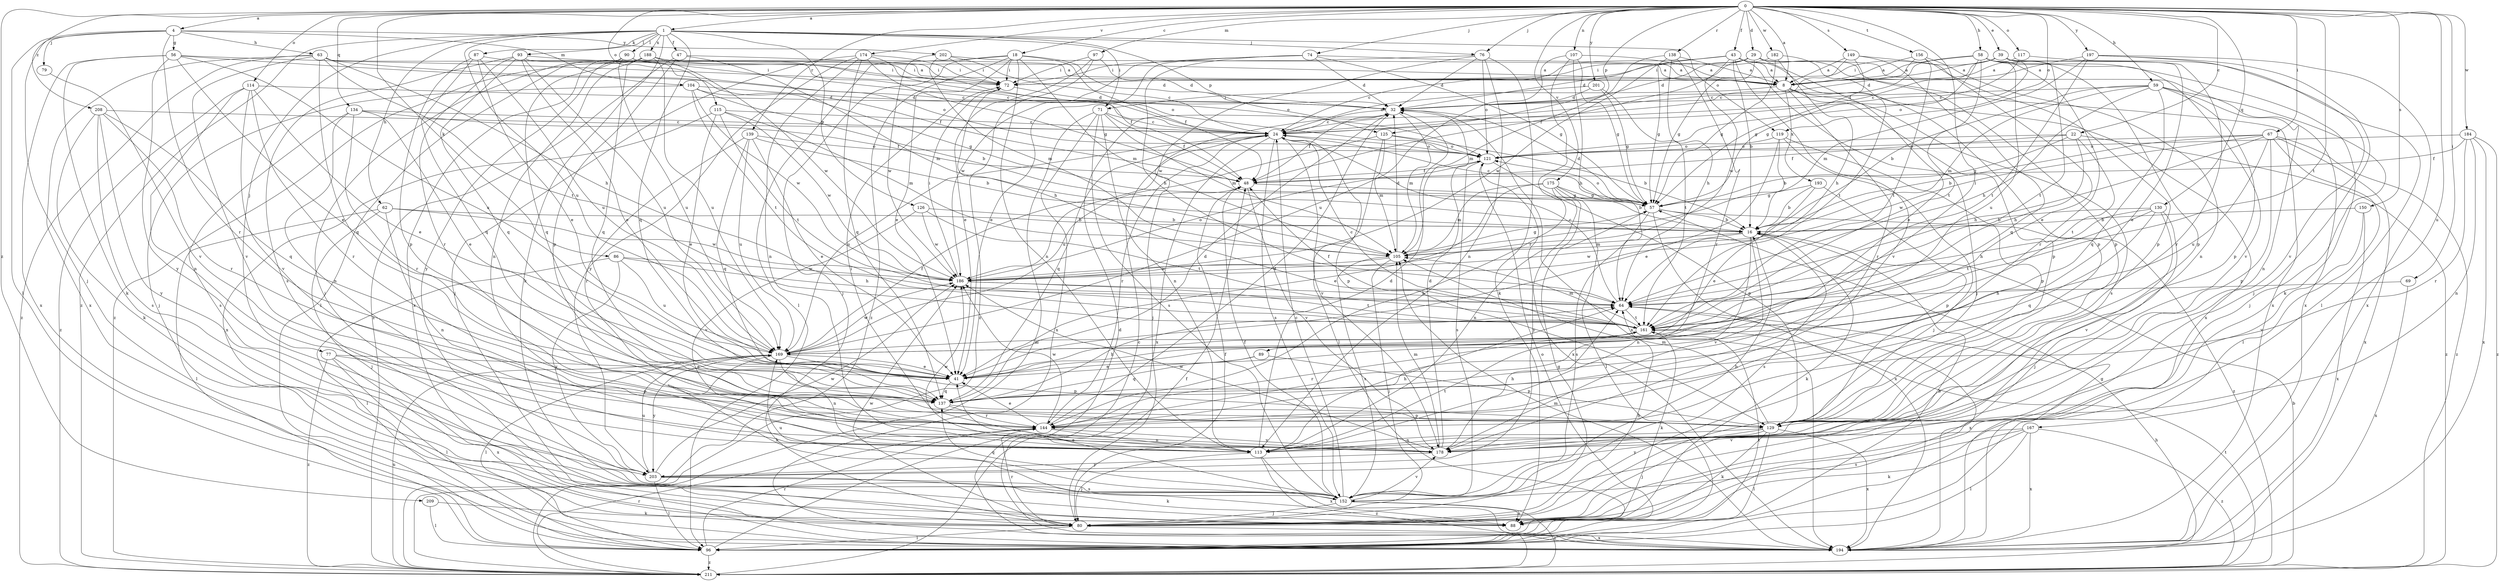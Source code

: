 strict digraph  {
0;
1;
4;
8;
16;
18;
22;
24;
29;
32;
39;
41;
43;
47;
48;
56;
57;
58;
59;
62;
63;
64;
67;
69;
71;
72;
74;
76;
77;
79;
80;
86;
87;
88;
89;
90;
93;
96;
97;
104;
105;
107;
113;
114;
115;
117;
119;
121;
125;
126;
129;
130;
134;
137;
138;
139;
144;
149;
150;
152;
156;
161;
167;
169;
174;
175;
178;
182;
184;
186;
188;
193;
194;
197;
201;
202;
203;
208;
209;
211;
0 -> 1  [label=a];
0 -> 4  [label=a];
0 -> 8  [label=a];
0 -> 18  [label=c];
0 -> 22  [label=c];
0 -> 29  [label=d];
0 -> 39  [label=e];
0 -> 43  [label=f];
0 -> 58  [label=h];
0 -> 59  [label=h];
0 -> 67  [label=i];
0 -> 69  [label=i];
0 -> 74  [label=j];
0 -> 76  [label=j];
0 -> 86  [label=k];
0 -> 89  [label=l];
0 -> 97  [label=m];
0 -> 107  [label=n];
0 -> 114  [label=o];
0 -> 115  [label=o];
0 -> 117  [label=o];
0 -> 119  [label=o];
0 -> 125  [label=p];
0 -> 130  [label=q];
0 -> 134  [label=q];
0 -> 138  [label=r];
0 -> 139  [label=r];
0 -> 149  [label=s];
0 -> 150  [label=s];
0 -> 156  [label=t];
0 -> 161  [label=t];
0 -> 167  [label=u];
0 -> 174  [label=v];
0 -> 175  [label=v];
0 -> 182  [label=w];
0 -> 184  [label=w];
0 -> 197  [label=y];
0 -> 201  [label=y];
0 -> 208  [label=z];
0 -> 209  [label=z];
1 -> 47  [label=f];
1 -> 62  [label=h];
1 -> 71  [label=i];
1 -> 76  [label=j];
1 -> 77  [label=j];
1 -> 87  [label=k];
1 -> 88  [label=k];
1 -> 90  [label=l];
1 -> 93  [label=l];
1 -> 119  [label=o];
1 -> 125  [label=p];
1 -> 126  [label=p];
1 -> 137  [label=q];
1 -> 169  [label=u];
1 -> 188  [label=x];
1 -> 211  [label=z];
4 -> 56  [label=g];
4 -> 63  [label=h];
4 -> 79  [label=j];
4 -> 80  [label=j];
4 -> 96  [label=l];
4 -> 104  [label=m];
4 -> 144  [label=r];
4 -> 202  [label=y];
8 -> 71  [label=i];
8 -> 129  [label=p];
8 -> 144  [label=r];
8 -> 152  [label=s];
8 -> 193  [label=x];
8 -> 194  [label=x];
16 -> 88  [label=k];
16 -> 105  [label=m];
16 -> 113  [label=n];
16 -> 152  [label=s];
16 -> 178  [label=v];
16 -> 186  [label=w];
18 -> 32  [label=d];
18 -> 41  [label=e];
18 -> 48  [label=f];
18 -> 72  [label=i];
18 -> 80  [label=j];
18 -> 96  [label=l];
18 -> 105  [label=m];
18 -> 113  [label=n];
18 -> 211  [label=z];
22 -> 48  [label=f];
22 -> 57  [label=g];
22 -> 64  [label=h];
22 -> 121  [label=o];
22 -> 161  [label=t];
22 -> 211  [label=z];
24 -> 121  [label=o];
24 -> 129  [label=p];
24 -> 137  [label=q];
24 -> 144  [label=r];
24 -> 152  [label=s];
24 -> 169  [label=u];
24 -> 178  [label=v];
24 -> 194  [label=x];
29 -> 32  [label=d];
29 -> 41  [label=e];
29 -> 48  [label=f];
29 -> 57  [label=g];
29 -> 72  [label=i];
29 -> 129  [label=p];
29 -> 194  [label=x];
32 -> 24  [label=c];
32 -> 48  [label=f];
32 -> 80  [label=j];
32 -> 105  [label=m];
32 -> 194  [label=x];
39 -> 8  [label=a];
39 -> 24  [label=c];
39 -> 41  [label=e];
39 -> 72  [label=i];
39 -> 121  [label=o];
39 -> 144  [label=r];
39 -> 161  [label=t];
41 -> 137  [label=q];
43 -> 8  [label=a];
43 -> 16  [label=b];
43 -> 24  [label=c];
43 -> 32  [label=d];
43 -> 57  [label=g];
43 -> 80  [label=j];
43 -> 129  [label=p];
43 -> 178  [label=v];
43 -> 186  [label=w];
43 -> 194  [label=x];
47 -> 72  [label=i];
47 -> 105  [label=m];
47 -> 129  [label=p];
47 -> 211  [label=z];
48 -> 57  [label=g];
48 -> 178  [label=v];
56 -> 24  [label=c];
56 -> 41  [label=e];
56 -> 72  [label=i];
56 -> 88  [label=k];
56 -> 169  [label=u];
56 -> 194  [label=x];
56 -> 203  [label=y];
57 -> 16  [label=b];
57 -> 24  [label=c];
57 -> 32  [label=d];
57 -> 121  [label=o];
57 -> 152  [label=s];
57 -> 194  [label=x];
57 -> 211  [label=z];
58 -> 8  [label=a];
58 -> 24  [label=c];
58 -> 57  [label=g];
58 -> 88  [label=k];
58 -> 129  [label=p];
58 -> 144  [label=r];
58 -> 161  [label=t];
58 -> 169  [label=u];
58 -> 178  [label=v];
59 -> 16  [label=b];
59 -> 32  [label=d];
59 -> 64  [label=h];
59 -> 80  [label=j];
59 -> 105  [label=m];
59 -> 113  [label=n];
59 -> 129  [label=p];
59 -> 137  [label=q];
62 -> 16  [label=b];
62 -> 80  [label=j];
62 -> 96  [label=l];
62 -> 113  [label=n];
62 -> 186  [label=w];
63 -> 8  [label=a];
63 -> 48  [label=f];
63 -> 64  [label=h];
63 -> 137  [label=q];
63 -> 161  [label=t];
63 -> 178  [label=v];
63 -> 194  [label=x];
63 -> 211  [label=z];
64 -> 24  [label=c];
64 -> 161  [label=t];
64 -> 194  [label=x];
67 -> 16  [label=b];
67 -> 64  [label=h];
67 -> 96  [label=l];
67 -> 121  [label=o];
67 -> 129  [label=p];
67 -> 169  [label=u];
67 -> 186  [label=w];
67 -> 194  [label=x];
67 -> 211  [label=z];
69 -> 64  [label=h];
69 -> 194  [label=x];
71 -> 24  [label=c];
71 -> 48  [label=f];
71 -> 105  [label=m];
71 -> 113  [label=n];
71 -> 152  [label=s];
71 -> 194  [label=x];
71 -> 211  [label=z];
72 -> 32  [label=d];
72 -> 64  [label=h];
74 -> 8  [label=a];
74 -> 32  [label=d];
74 -> 41  [label=e];
74 -> 57  [label=g];
74 -> 64  [label=h];
74 -> 186  [label=w];
76 -> 32  [label=d];
76 -> 72  [label=i];
76 -> 88  [label=k];
76 -> 113  [label=n];
76 -> 121  [label=o];
76 -> 186  [label=w];
77 -> 41  [label=e];
77 -> 96  [label=l];
77 -> 129  [label=p];
77 -> 194  [label=x];
77 -> 211  [label=z];
79 -> 178  [label=v];
80 -> 48  [label=f];
80 -> 57  [label=g];
80 -> 64  [label=h];
80 -> 96  [label=l];
80 -> 144  [label=r];
80 -> 186  [label=w];
80 -> 194  [label=x];
86 -> 64  [label=h];
86 -> 96  [label=l];
86 -> 169  [label=u];
86 -> 186  [label=w];
86 -> 203  [label=y];
87 -> 8  [label=a];
87 -> 41  [label=e];
87 -> 129  [label=p];
87 -> 137  [label=q];
87 -> 169  [label=u];
89 -> 41  [label=e];
89 -> 129  [label=p];
89 -> 137  [label=q];
90 -> 24  [label=c];
90 -> 72  [label=i];
90 -> 121  [label=o];
90 -> 137  [label=q];
90 -> 169  [label=u];
90 -> 211  [label=z];
93 -> 8  [label=a];
93 -> 41  [label=e];
93 -> 121  [label=o];
93 -> 137  [label=q];
93 -> 144  [label=r];
93 -> 152  [label=s];
93 -> 169  [label=u];
96 -> 16  [label=b];
96 -> 32  [label=d];
96 -> 121  [label=o];
96 -> 144  [label=r];
96 -> 161  [label=t];
96 -> 211  [label=z];
97 -> 32  [label=d];
97 -> 41  [label=e];
97 -> 72  [label=i];
97 -> 211  [label=z];
104 -> 16  [label=b];
104 -> 32  [label=d];
104 -> 57  [label=g];
104 -> 80  [label=j];
104 -> 161  [label=t];
104 -> 186  [label=w];
105 -> 32  [label=d];
105 -> 57  [label=g];
105 -> 80  [label=j];
105 -> 152  [label=s];
105 -> 186  [label=w];
107 -> 8  [label=a];
107 -> 57  [label=g];
107 -> 64  [label=h];
107 -> 144  [label=r];
107 -> 169  [label=u];
113 -> 32  [label=d];
113 -> 64  [label=h];
113 -> 80  [label=j];
113 -> 161  [label=t];
113 -> 186  [label=w];
113 -> 194  [label=x];
113 -> 211  [label=z];
114 -> 32  [label=d];
114 -> 41  [label=e];
114 -> 113  [label=n];
114 -> 144  [label=r];
114 -> 178  [label=v];
114 -> 211  [label=z];
115 -> 24  [label=c];
115 -> 41  [label=e];
115 -> 105  [label=m];
115 -> 161  [label=t];
115 -> 186  [label=w];
115 -> 194  [label=x];
117 -> 8  [label=a];
117 -> 24  [label=c];
117 -> 96  [label=l];
119 -> 16  [label=b];
119 -> 41  [label=e];
119 -> 80  [label=j];
119 -> 121  [label=o];
119 -> 129  [label=p];
121 -> 48  [label=f];
121 -> 129  [label=p];
121 -> 152  [label=s];
121 -> 194  [label=x];
125 -> 16  [label=b];
125 -> 96  [label=l];
125 -> 105  [label=m];
125 -> 121  [label=o];
125 -> 169  [label=u];
126 -> 16  [label=b];
126 -> 161  [label=t];
126 -> 178  [label=v];
126 -> 186  [label=w];
129 -> 80  [label=j];
129 -> 88  [label=k];
129 -> 96  [label=l];
129 -> 105  [label=m];
129 -> 113  [label=n];
129 -> 194  [label=x];
129 -> 203  [label=y];
130 -> 16  [label=b];
130 -> 64  [label=h];
130 -> 80  [label=j];
130 -> 137  [label=q];
130 -> 161  [label=t];
130 -> 178  [label=v];
134 -> 24  [label=c];
134 -> 41  [label=e];
134 -> 48  [label=f];
134 -> 113  [label=n];
134 -> 144  [label=r];
134 -> 152  [label=s];
137 -> 32  [label=d];
137 -> 64  [label=h];
137 -> 129  [label=p];
137 -> 144  [label=r];
138 -> 8  [label=a];
138 -> 64  [label=h];
138 -> 105  [label=m];
138 -> 144  [label=r];
138 -> 186  [label=w];
139 -> 16  [label=b];
139 -> 41  [label=e];
139 -> 121  [label=o];
139 -> 137  [label=q];
139 -> 144  [label=r];
139 -> 169  [label=u];
144 -> 32  [label=d];
144 -> 41  [label=e];
144 -> 113  [label=n];
144 -> 178  [label=v];
144 -> 186  [label=w];
149 -> 8  [label=a];
149 -> 24  [label=c];
149 -> 57  [label=g];
149 -> 129  [label=p];
149 -> 137  [label=q];
150 -> 16  [label=b];
150 -> 178  [label=v];
150 -> 194  [label=x];
152 -> 16  [label=b];
152 -> 24  [label=c];
152 -> 41  [label=e];
152 -> 48  [label=f];
152 -> 80  [label=j];
152 -> 88  [label=k];
152 -> 137  [label=q];
152 -> 169  [label=u];
152 -> 178  [label=v];
152 -> 211  [label=z];
156 -> 8  [label=a];
156 -> 32  [label=d];
156 -> 41  [label=e];
156 -> 113  [label=n];
156 -> 161  [label=t];
161 -> 24  [label=c];
161 -> 48  [label=f];
161 -> 88  [label=k];
161 -> 105  [label=m];
161 -> 144  [label=r];
161 -> 169  [label=u];
167 -> 88  [label=k];
167 -> 96  [label=l];
167 -> 152  [label=s];
167 -> 178  [label=v];
167 -> 194  [label=x];
167 -> 211  [label=z];
169 -> 41  [label=e];
169 -> 48  [label=f];
169 -> 88  [label=k];
169 -> 96  [label=l];
169 -> 113  [label=n];
169 -> 129  [label=p];
169 -> 186  [label=w];
169 -> 203  [label=y];
174 -> 48  [label=f];
174 -> 57  [label=g];
174 -> 72  [label=i];
174 -> 80  [label=j];
174 -> 113  [label=n];
174 -> 137  [label=q];
174 -> 203  [label=y];
175 -> 16  [label=b];
175 -> 41  [label=e];
175 -> 57  [label=g];
175 -> 96  [label=l];
175 -> 105  [label=m];
175 -> 113  [label=n];
175 -> 203  [label=y];
178 -> 32  [label=d];
178 -> 64  [label=h];
178 -> 72  [label=i];
178 -> 105  [label=m];
178 -> 186  [label=w];
178 -> 203  [label=y];
182 -> 57  [label=g];
182 -> 64  [label=h];
182 -> 72  [label=i];
182 -> 161  [label=t];
184 -> 48  [label=f];
184 -> 113  [label=n];
184 -> 121  [label=o];
184 -> 144  [label=r];
184 -> 194  [label=x];
184 -> 211  [label=z];
186 -> 64  [label=h];
186 -> 72  [label=i];
186 -> 121  [label=o];
186 -> 161  [label=t];
188 -> 72  [label=i];
188 -> 80  [label=j];
188 -> 96  [label=l];
188 -> 113  [label=n];
188 -> 121  [label=o];
188 -> 137  [label=q];
188 -> 169  [label=u];
188 -> 186  [label=w];
188 -> 194  [label=x];
188 -> 203  [label=y];
193 -> 16  [label=b];
193 -> 41  [label=e];
193 -> 57  [label=g];
193 -> 129  [label=p];
194 -> 24  [label=c];
194 -> 57  [label=g];
194 -> 105  [label=m];
197 -> 8  [label=a];
197 -> 80  [label=j];
197 -> 105  [label=m];
197 -> 161  [label=t];
197 -> 178  [label=v];
197 -> 194  [label=x];
201 -> 24  [label=c];
201 -> 32  [label=d];
201 -> 57  [label=g];
201 -> 161  [label=t];
202 -> 8  [label=a];
202 -> 24  [label=c];
202 -> 72  [label=i];
202 -> 105  [label=m];
202 -> 186  [label=w];
203 -> 88  [label=k];
203 -> 96  [label=l];
203 -> 152  [label=s];
203 -> 169  [label=u];
203 -> 186  [label=w];
208 -> 24  [label=c];
208 -> 88  [label=k];
208 -> 137  [label=q];
208 -> 144  [label=r];
208 -> 152  [label=s];
208 -> 203  [label=y];
209 -> 88  [label=k];
209 -> 96  [label=l];
211 -> 16  [label=b];
211 -> 48  [label=f];
211 -> 64  [label=h];
211 -> 144  [label=r];
211 -> 161  [label=t];
211 -> 169  [label=u];
}
